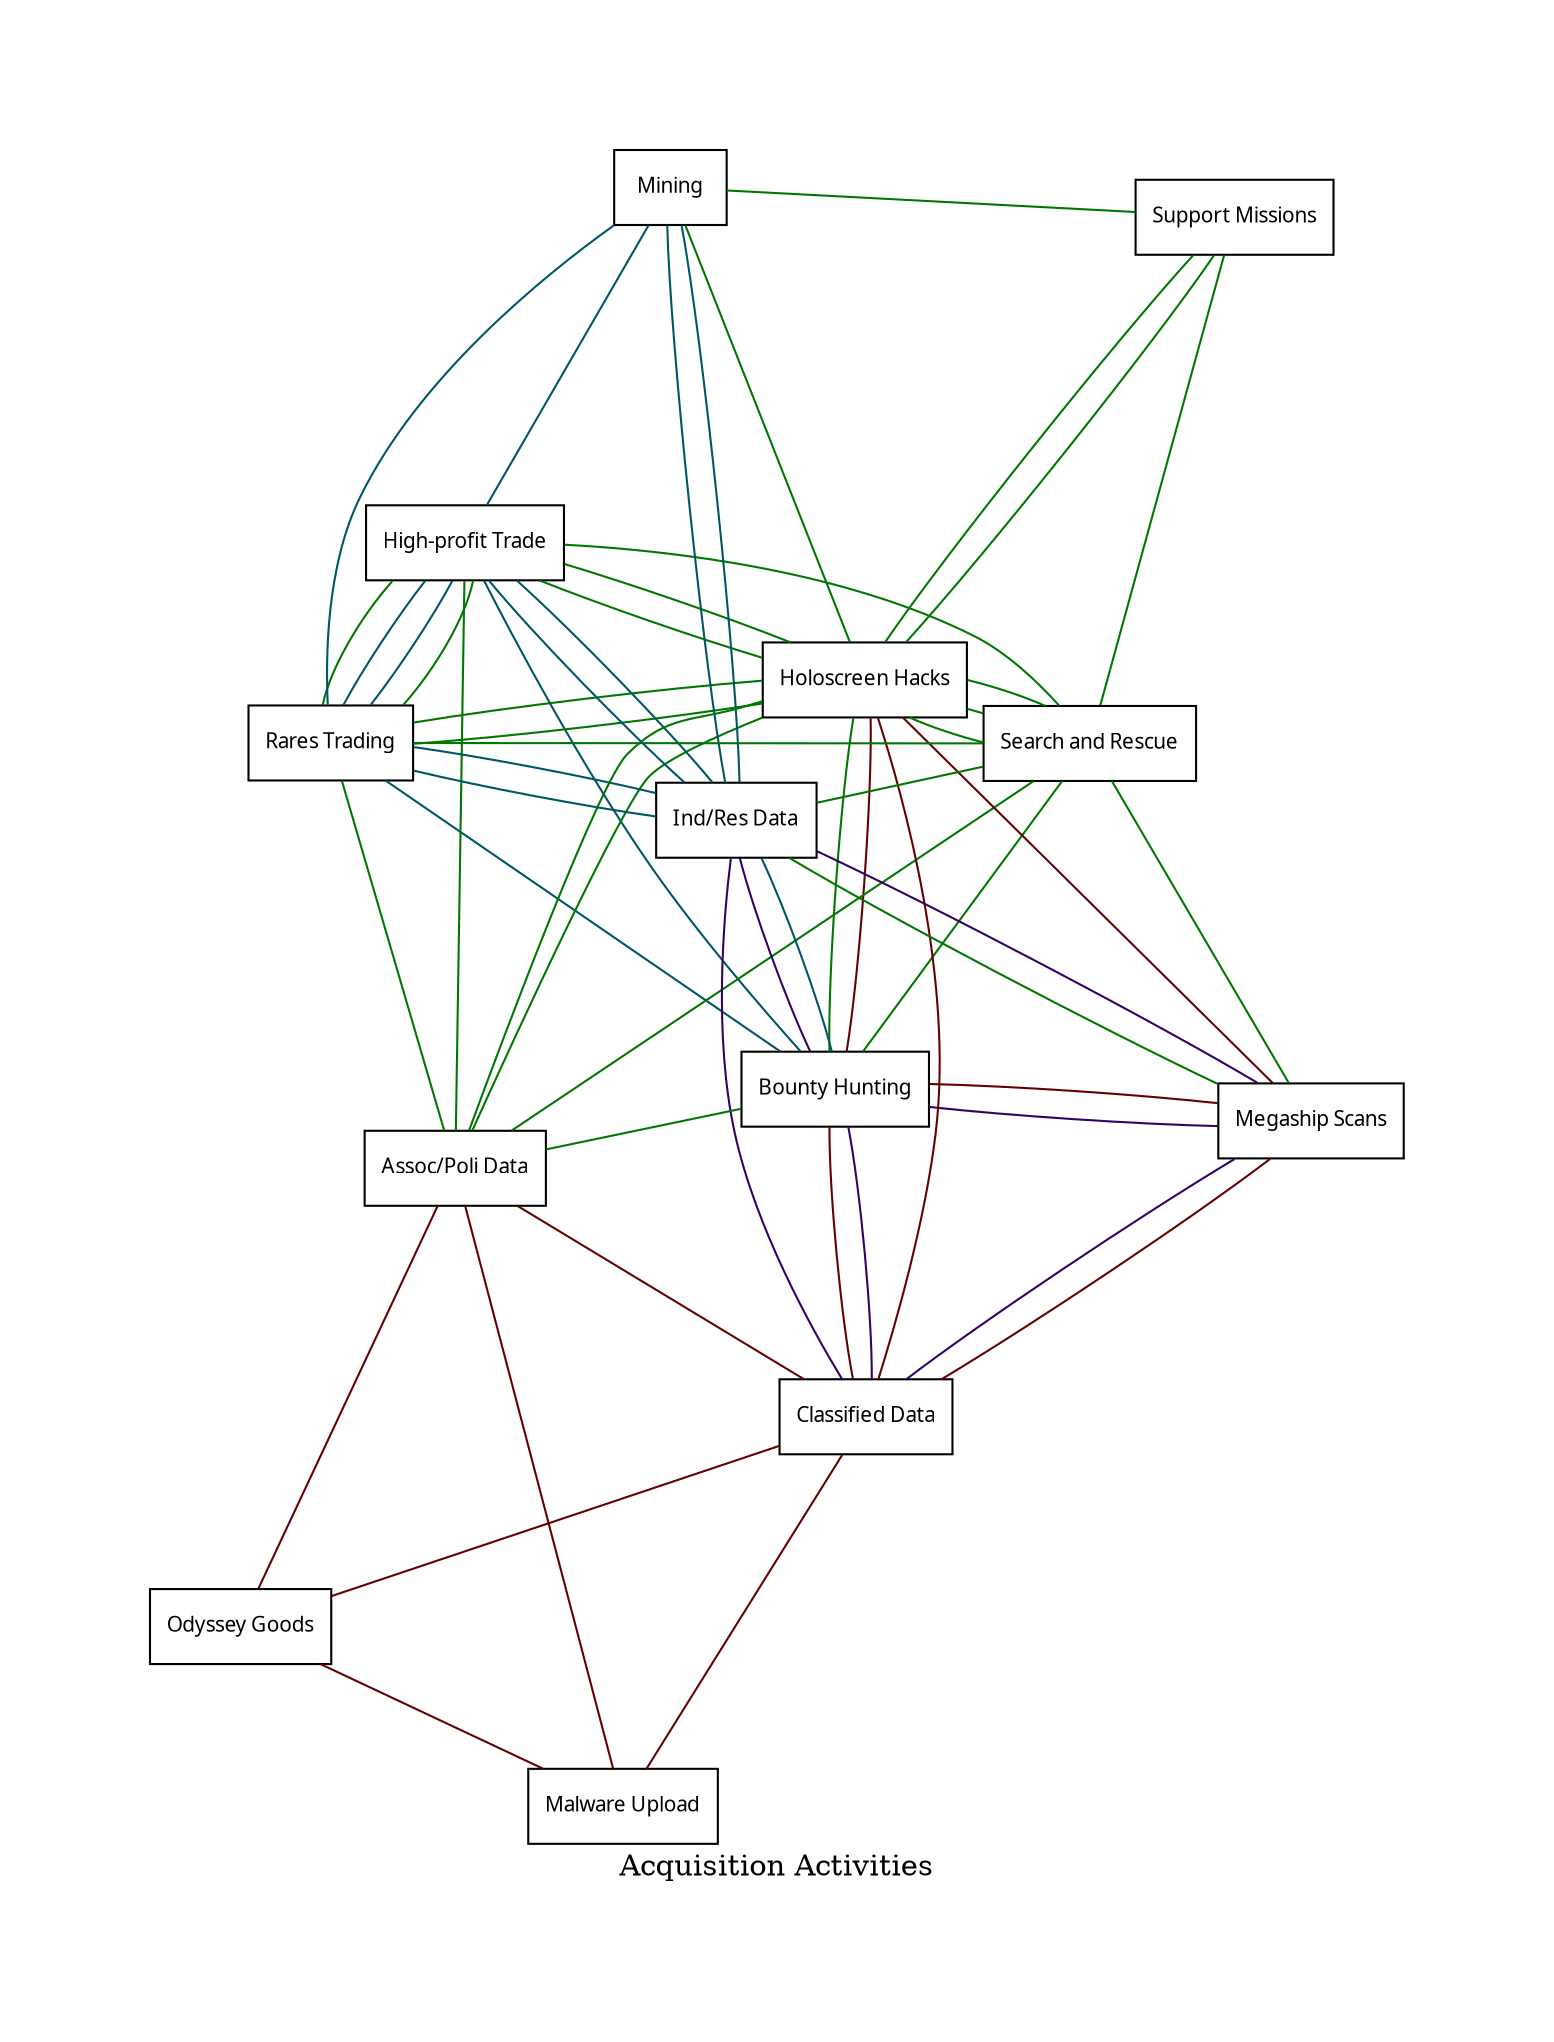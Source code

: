 graph activities {
	layout=neato;
	overlap=scale;
	splines=true;
	node [fontname="sans-serif"; fontsize=10; shape=rectangle]
	pad=1;
	label="Acquisition Activities"
	
BH [label="Bounty Hunting"]
SAR [label="Search and Rescue"]
Holo [label="Holoscreen Hacks"]
/*PK [label="Power Kills"] */
Mega [label="Megaship Scans"]
Prof [label="High-profit Trade"]
Mine [label="Mining"]
Rare [label="Rares Trading"]
ODC [label="Classified Data"]
ODAP [label="Assoc/Poli Data"]
ODIR [label="Ind/Res Data"]
ODUp [label="Malware Upload"]
ODGd [label="Odyssey Goods"]
Sup [label="Support Missions"]
/*Exo [label="Exobiology"]
Exp [label="Exploration"]
Scan [label="Scan Ships/Wakes"]
CC [label="Commit Crimes"]
Bulk [label="Bulk Market Flood"] */

{ /* Acquisition */
        { /* Social */
		edge [color="#007700"]
		/* ADu */
		SAR -- Holo -- Prof -- Rare -- SAR; SAR -- Prof; Holo -- Rare;
		/* ALD */
		BH -- SAR -- Holo -- ODAP -- BH; BH -- Holo; SAR -- ODAP;
		/* FW */
		SAR -- Holo -- Sup -- SAR;
		/* LYR */
		Holo -- Prof -- Rare -- ODAP -- Holo; Holo -- Rare; Prof -- ODAP;
		/* NK */
		Holo -- Mine -- Sup -- Holo;
		/* PA */
		SAR -- Mega -- ODIR -- SAR;
	}
	{ /* Finance */
		edge [color="#005566"]
		/* DP */
		BH -- Prof -- Rare -- ODIR -- BH; BH -- Rare; Prof -- ODIR;
		/* EM */
		Prof -- Mine -- Rare -- ODIR -- Prof; Prof -- Rare; Mine -- ODIR;
		/* ZT */
		Mine -- ODIR;
	}
	{ /* Combat */
		edge [color="#660000"]
		/* ADe */
		ODC -- ODAP -- ODUp -- ODGd -- ODC; ODC -- ODUp; ODAP -- ODGd;
		/* JA */
		BH -- Holo -- Mega -- ODC -- BH; BH -- Mega; Holo -- ODC;
	}
	{ /* Covert */
		edge [color="#330066"]
		/* YG */
		BH -- Mega -- ODC -- ODIR -- BH; BH -- ODC; Mega -- ODIR;
        }
}



}
